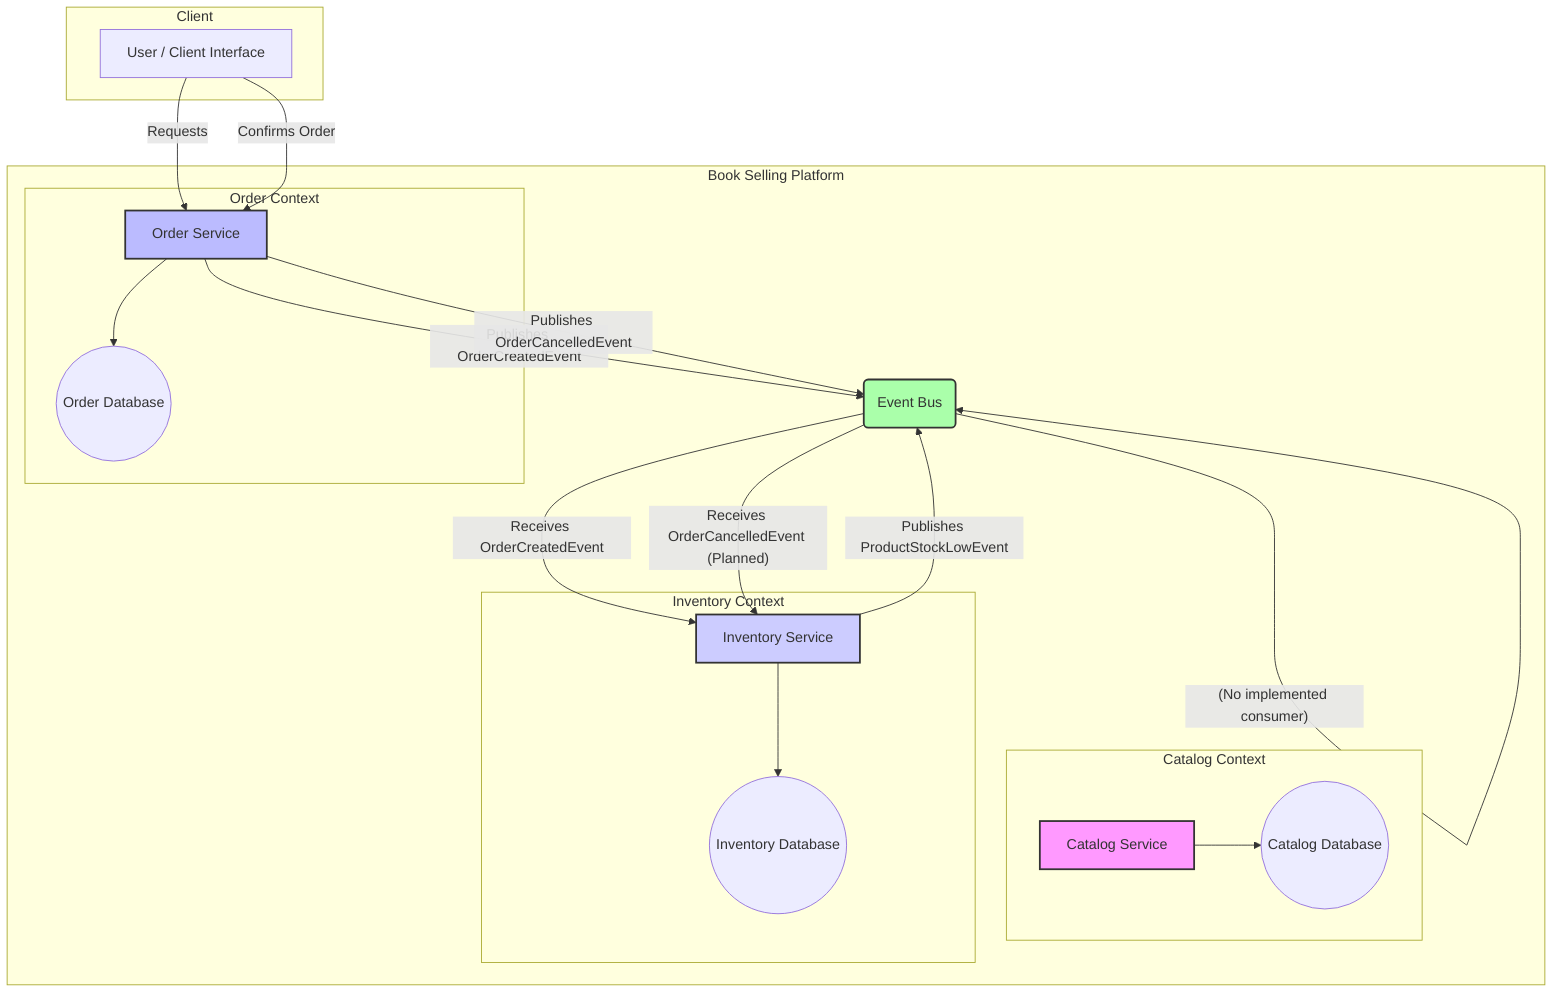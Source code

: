 ---
config:
  layout: dagre
---
flowchart TD
    subgraph Client["Client"]
        A["User / Client Interface"]
    end
    subgraph subGraph1["Catalog Context"]
        CatalogService["Catalog Service"]
        CatalogDB(("Catalog Database"))
    end
    subgraph subGraph2["Order Context"]
        OrderService["Order Service"]
        OrderDB(("Order Database"))
    end
    subgraph subGraph3["Inventory Context"]
        InventoryService["Inventory Service"]
        InventoryDB(("Inventory Database"))
    end
    subgraph subGraph4["Book Selling Platform"]
        subGraph1
        subGraph2
        subGraph3
        EventBus("Event Bus")
    end
    CatalogService --> CatalogDB
    OrderService --> OrderDB
    InventoryService --> InventoryDB
    A -- Requests --> OrderService
    A -- Confirms Order --> OrderService
    OrderService -- Publishes OrderCreatedEvent --> EventBus
    EventBus -- Receives OrderCreatedEvent --> InventoryService
    OrderService -- Publishes OrderCancelledEvent --> EventBus
    EventBus -- Receives OrderCancelledEvent (Planned) --> InventoryService
    InventoryService -- Publishes ProductStockLowEvent --> EventBus
    EventBus -- (No implemented consumer) --> EventBus
style CatalogService fill:#f9f,stroke:#333,stroke-width:2px
style OrderService fill:#bbf,stroke:#333,stroke-width:2px
style InventoryService fill:#ccf,stroke:#333,stroke-width:2px
style EventBus fill:#afa,stroke:#333,stroke-width:2px